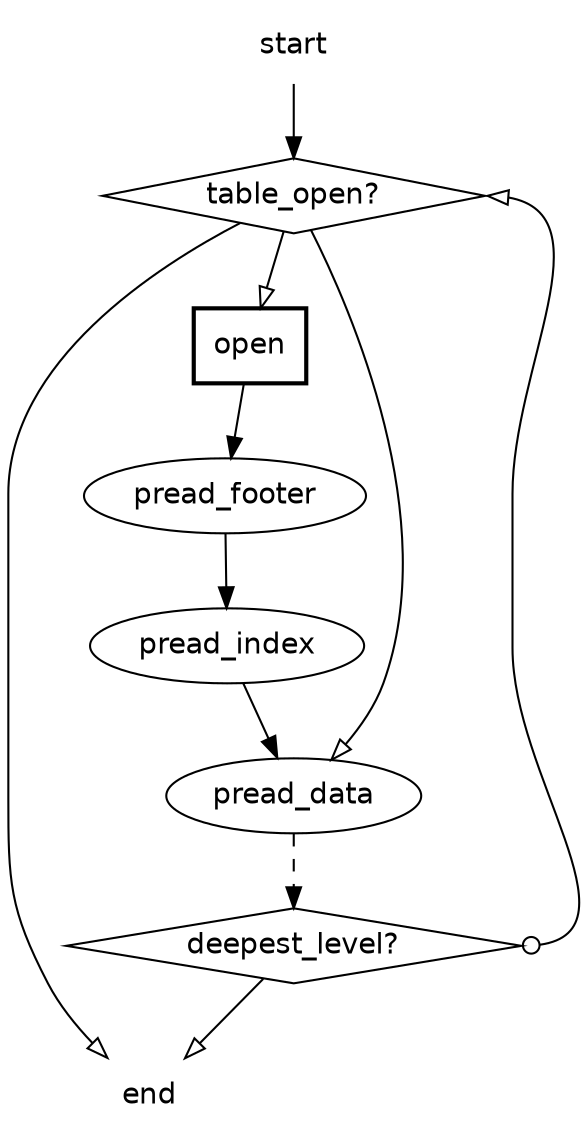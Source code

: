 digraph SCGraph {
  graph [fontname="helvetica"];
  node  [fontname="helvetica"];
  edge  [fontname="helvetica"];
  start [shape=plaintext];
  start -> table_open;
  end [shape=plaintext];
  table_open [shape=diamond,label="table_open?"];
  table_open -> open [arrowhead=empty];
  table_open -> pread_data [arrowhead=empty];
  table_open -> end [arrowhead=empty];
  pread_data -> deepest_level [style=dashed];
  deepest_level [shape=diamond,label="deepest_level?"];
  deepest_level:e -> table_open:e [arrowhead=empty,dir=both,arrowtail=odot];
  deepest_level -> end [arrowhead=empty];
  open [shape=box,style=bold];
  open -> pread_footer;
  pread_footer -> pread_index;
  pread_index -> pread_data;
}
